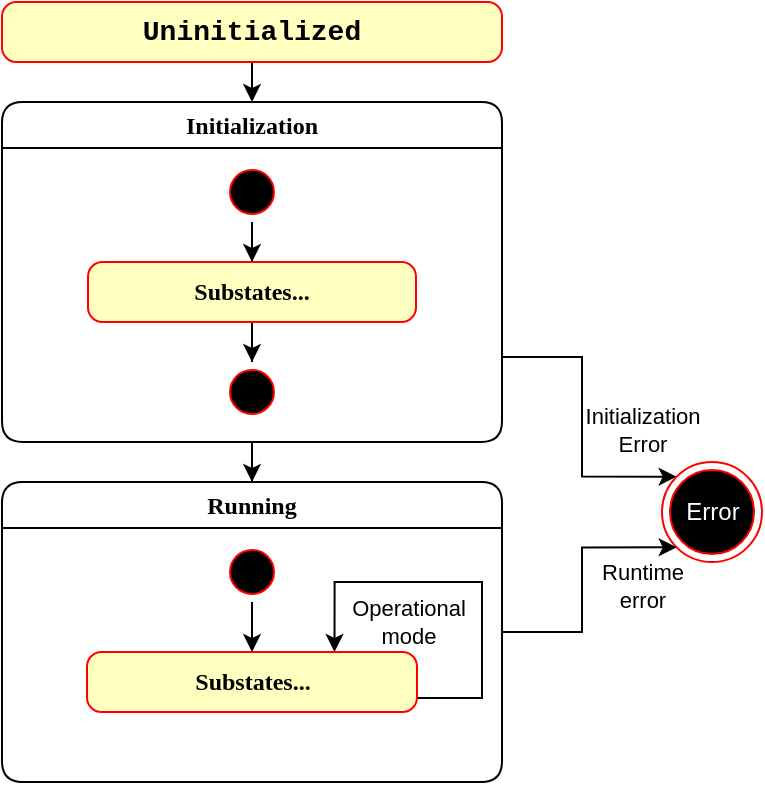<mxfile version="25.0.2" pages="3">
  <diagram name="main-states" id="58cdce13-f638-feb5-8d6f-7d28b1aa9fa0">
    <mxGraphModel dx="988" dy="570" grid="1" gridSize="10" guides="1" tooltips="1" connect="1" arrows="1" fold="1" page="1" pageScale="1" pageWidth="850" pageHeight="1100" background="none" math="0" shadow="0">
      <root>
        <mxCell id="0" />
        <mxCell id="1" parent="0" />
        <mxCell id="PFQiHImJ17TkMX3GmJmv-1" value="" style="edgeStyle=orthogonalEdgeStyle;rounded=0;orthogonalLoop=1;jettySize=auto;html=1;entryX=0.5;entryY=0;entryDx=0;entryDy=0;" parent="1" source="2a3bc250acf0617d-7" target="YCaPbYwMB-rLFw3AQthm-9" edge="1">
          <mxGeometry relative="1" as="geometry" />
        </mxCell>
        <mxCell id="PFQiHImJ17TkMX3GmJmv-5" value="Initialization&lt;div&gt;Error&lt;/div&gt;" style="edgeStyle=orthogonalEdgeStyle;rounded=0;orthogonalLoop=1;jettySize=auto;html=1;entryX=0;entryY=0;entryDx=0;entryDy=0;exitX=1;exitY=0.75;exitDx=0;exitDy=0;" parent="1" source="2a3bc250acf0617d-7" target="lnmyLv7E0nvJ5V2BPPeP-108" edge="1">
          <mxGeometry x="0.031" y="30" relative="1" as="geometry">
            <Array as="points">
              <mxPoint x="290" y="178" />
              <mxPoint x="290" y="237" />
            </Array>
            <mxPoint as="offset" />
          </mxGeometry>
        </mxCell>
        <mxCell id="2a3bc250acf0617d-7" value="Initialization" style="swimlane;whiteSpace=wrap;html=1;rounded=1;shadow=0;comic=0;labelBackgroundColor=none;strokeWidth=1;fontFamily=Verdana;fontSize=12;align=center;fontColor=#000000;startSize=23;" parent="1" vertex="1">
          <mxGeometry y="50" width="250" height="170" as="geometry" />
        </mxCell>
        <mxCell id="lnmyLv7E0nvJ5V2BPPeP-77" value="" style="edgeStyle=orthogonalEdgeStyle;rounded=0;orthogonalLoop=1;jettySize=auto;html=1;fontColor=#000000;labelBackgroundColor=none;entryX=0.5;entryY=0;entryDx=0;entryDy=0;" parent="2a3bc250acf0617d-7" source="lnmyLv7E0nvJ5V2BPPeP-75" target="lnmyLv7E0nvJ5V2BPPeP-73" edge="1">
          <mxGeometry relative="1" as="geometry">
            <mxPoint x="175" y="90" as="targetPoint" />
          </mxGeometry>
        </mxCell>
        <mxCell id="lnmyLv7E0nvJ5V2BPPeP-75" value="" style="ellipse;html=1;shape=startState;fillColor=#000000;strokeColor=#ff0000;fontColor=#000000;labelBackgroundColor=none;" parent="2a3bc250acf0617d-7" vertex="1">
          <mxGeometry x="110" y="30" width="30" height="30" as="geometry" />
        </mxCell>
        <mxCell id="sRDE5YGll1n8v8kdBvvB-14" style="edgeStyle=orthogonalEdgeStyle;rounded=0;orthogonalLoop=1;jettySize=auto;html=1;entryX=0.5;entryY=0;entryDx=0;entryDy=0;fontColor=#000000;labelBackgroundColor=none;" parent="2a3bc250acf0617d-7" source="lnmyLv7E0nvJ5V2BPPeP-73" target="lnmyLv7E0nvJ5V2BPPeP-101" edge="1">
          <mxGeometry relative="1" as="geometry">
            <mxPoint x="175" y="140" as="sourcePoint" />
          </mxGeometry>
        </mxCell>
        <mxCell id="lnmyLv7E0nvJ5V2BPPeP-101" value="" style="ellipse;html=1;shape=startState;fillColor=#000000;strokeColor=#ff0000;fontColor=#000000;labelBackgroundColor=none;" parent="2a3bc250acf0617d-7" vertex="1">
          <mxGeometry x="110" y="130" width="30" height="30" as="geometry" />
        </mxCell>
        <mxCell id="Uv8AktnY9Jy_LXTRoU4h-3" value="NO" style="edgeStyle=orthogonalEdgeStyle;rounded=0;orthogonalLoop=1;jettySize=auto;html=1;exitX=1;exitY=0.5;exitDx=0;exitDy=0;entryX=1;entryY=0.5;entryDx=0;entryDy=0;jumpStyle=arc;align=left;" parent="2a3bc250acf0617d-7" edge="1">
          <mxGeometry relative="1" as="geometry">
            <Array as="points">
              <mxPoint x="360" y="438" />
              <mxPoint x="360" y="625" />
            </Array>
            <mxPoint x="263.75" y="625" as="targetPoint" />
          </mxGeometry>
        </mxCell>
        <mxCell id="lnmyLv7E0nvJ5V2BPPeP-73" value="&lt;b&gt;Substates...&lt;/b&gt;" style="rounded=1;whiteSpace=wrap;html=1;arcSize=24;fillColor=#ffffc0;strokeColor=#ff0000;shadow=0;comic=0;labelBackgroundColor=none;fontFamily=Verdana;fontSize=12;fontColor=#000000;align=center;" parent="2a3bc250acf0617d-7" vertex="1">
          <mxGeometry x="43" y="80" width="164" height="30" as="geometry" />
        </mxCell>
        <mxCell id="lnmyLv7E0nvJ5V2BPPeP-145" style="edgeStyle=orthogonalEdgeStyle;rounded=0;orthogonalLoop=1;jettySize=auto;html=1;exitX=0.5;exitY=1;exitDx=0;exitDy=0;entryX=0.5;entryY=0;entryDx=0;entryDy=0;fontColor=#000000;labelBackgroundColor=none;" parent="1" source="lnmyLv7E0nvJ5V2BPPeP-144" target="2a3bc250acf0617d-7" edge="1">
          <mxGeometry relative="1" as="geometry">
            <mxPoint x="182.5" y="60" as="targetPoint" />
          </mxGeometry>
        </mxCell>
        <mxCell id="lnmyLv7E0nvJ5V2BPPeP-144" value="&lt;div style=&quot;font-family: Consolas, &amp;quot;Courier New&amp;quot;, monospace; font-size: 14px; line-height: 19px; white-space: pre;&quot;&gt;Uninitialized&lt;/div&gt;" style="rounded=1;whiteSpace=wrap;html=1;arcSize=24;fillColor=#ffffc0;strokeColor=#ff0000;shadow=0;comic=0;labelBackgroundColor=none;fontFamily=Verdana;fontSize=12;fontColor=#000000;align=center;fontStyle=1" parent="1" vertex="1">
          <mxGeometry width="250" height="30" as="geometry" />
        </mxCell>
        <mxCell id="lnmyLv7E0nvJ5V2BPPeP-108" value="&lt;font&gt;Error&lt;/font&gt;" style="ellipse;html=1;shape=endState;fillColor=#000000;strokeColor=#ff0000;fontColor=#ffffff;labelBackgroundColor=none;" parent="1" vertex="1">
          <mxGeometry x="330" y="230" width="50" height="50" as="geometry" />
        </mxCell>
        <mxCell id="PFQiHImJ17TkMX3GmJmv-7" value="Runtime&lt;div&gt;error&lt;/div&gt;" style="edgeStyle=orthogonalEdgeStyle;rounded=0;orthogonalLoop=1;jettySize=auto;html=1;entryX=0;entryY=1;entryDx=0;entryDy=0;exitX=1;exitY=0.5;exitDx=0;exitDy=0;" parent="1" source="YCaPbYwMB-rLFw3AQthm-9" target="lnmyLv7E0nvJ5V2BPPeP-108" edge="1">
          <mxGeometry x="-0.022" y="-30" relative="1" as="geometry">
            <Array as="points">
              <mxPoint x="290" y="315" />
              <mxPoint x="290" y="273" />
            </Array>
            <mxPoint as="offset" />
          </mxGeometry>
        </mxCell>
        <mxCell id="YCaPbYwMB-rLFw3AQthm-9" value="Running" style="swimlane;whiteSpace=wrap;html=1;rounded=1;shadow=0;comic=0;labelBackgroundColor=none;strokeWidth=1;fontFamily=Verdana;fontSize=12;align=center;fontColor=#000000;startSize=23;" parent="1" vertex="1">
          <mxGeometry y="240" width="250" height="150" as="geometry" />
        </mxCell>
        <mxCell id="YCaPbYwMB-rLFw3AQthm-11" value="" style="edgeStyle=orthogonalEdgeStyle;rounded=0;orthogonalLoop=1;jettySize=auto;html=1;fontColor=#000000;labelBackgroundColor=none;entryX=0.5;entryY=0;entryDx=0;entryDy=0;" parent="YCaPbYwMB-rLFw3AQthm-9" source="YCaPbYwMB-rLFw3AQthm-12" target="YCaPbYwMB-rLFw3AQthm-10" edge="1">
          <mxGeometry relative="1" as="geometry">
            <mxPoint x="175" y="90" as="targetPoint" />
          </mxGeometry>
        </mxCell>
        <mxCell id="YCaPbYwMB-rLFw3AQthm-12" value="" style="ellipse;html=1;shape=startState;fillColor=#000000;strokeColor=#ff0000;fontColor=#000000;labelBackgroundColor=none;" parent="YCaPbYwMB-rLFw3AQthm-9" vertex="1">
          <mxGeometry x="110" y="30" width="30" height="30" as="geometry" />
        </mxCell>
        <mxCell id="YCaPbYwMB-rLFw3AQthm-15" value="NO" style="edgeStyle=orthogonalEdgeStyle;rounded=0;orthogonalLoop=1;jettySize=auto;html=1;exitX=1;exitY=0.5;exitDx=0;exitDy=0;entryX=1;entryY=0.5;entryDx=0;entryDy=0;jumpStyle=arc;align=left;" parent="YCaPbYwMB-rLFw3AQthm-9" edge="1">
          <mxGeometry relative="1" as="geometry">
            <Array as="points">
              <mxPoint x="360" y="438" />
              <mxPoint x="360" y="625" />
            </Array>
            <mxPoint x="263.75" y="625" as="targetPoint" />
          </mxGeometry>
        </mxCell>
        <mxCell id="PFQiHImJ17TkMX3GmJmv-10" value="Operational&lt;div&gt;mode&lt;/div&gt;" style="edgeStyle=orthogonalEdgeStyle;rounded=0;orthogonalLoop=1;jettySize=auto;html=1;entryX=0.75;entryY=0;entryDx=0;entryDy=0;exitX=1;exitY=0.5;exitDx=0;exitDy=0;" parent="YCaPbYwMB-rLFw3AQthm-9" source="YCaPbYwMB-rLFw3AQthm-10" target="YCaPbYwMB-rLFw3AQthm-10" edge="1">
          <mxGeometry x="0.308" y="20" relative="1" as="geometry">
            <mxPoint x="260" y="110" as="sourcePoint" />
            <mxPoint x="347" y="-7" as="targetPoint" />
            <Array as="points">
              <mxPoint x="240" y="108" />
              <mxPoint x="240" y="50" />
              <mxPoint x="166" y="50" />
            </Array>
            <mxPoint as="offset" />
          </mxGeometry>
        </mxCell>
        <mxCell id="YCaPbYwMB-rLFw3AQthm-10" value="&lt;b&gt;Substates...&lt;/b&gt;" style="rounded=1;whiteSpace=wrap;html=1;arcSize=24;fillColor=#ffffc0;strokeColor=#ff0000;shadow=0;comic=0;labelBackgroundColor=none;fontFamily=Verdana;fontSize=12;fontColor=#000000;align=center;" parent="YCaPbYwMB-rLFw3AQthm-9" vertex="1">
          <mxGeometry x="42.5" y="85" width="165" height="30" as="geometry" />
        </mxCell>
      </root>
    </mxGraphModel>
  </diagram>
  <diagram name="states-and-substates" id="6OSdCmMOTxlVgluyXtKk">
    <mxGraphModel dx="1185" dy="684" grid="1" gridSize="10" guides="1" tooltips="1" connect="1" arrows="1" fold="1" page="1" pageScale="1" pageWidth="850" pageHeight="1100" background="none" math="0" shadow="0">
      <root>
        <mxCell id="QE9kOOVTx9n2vQyjfKDM-0" />
        <mxCell id="QE9kOOVTx9n2vQyjfKDM-1" parent="QE9kOOVTx9n2vQyjfKDM-0" />
        <mxCell id="XBgk_bB2Fio0rkLTtcFg-0" value="a" style="edgeStyle=orthogonalEdgeStyle;rounded=0;orthogonalLoop=1;jettySize=auto;html=1;entryX=0.5;entryY=0;entryDx=0;entryDy=0;" parent="QE9kOOVTx9n2vQyjfKDM-1" source="XBgk_bB2Fio0rkLTtcFg-2" target="XBgk_bB2Fio0rkLTtcFg-16" edge="1">
          <mxGeometry relative="1" as="geometry" />
        </mxCell>
        <mxCell id="XBgk_bB2Fio0rkLTtcFg-1" value="Initialization&lt;div&gt;Error&lt;/div&gt;" style="edgeStyle=orthogonalEdgeStyle;rounded=0;orthogonalLoop=1;jettySize=auto;html=1;entryX=0;entryY=0;entryDx=0;entryDy=0;exitX=1;exitY=0.5;exitDx=0;exitDy=0;" parent="QE9kOOVTx9n2vQyjfKDM-1" source="XBgk_bB2Fio0rkLTtcFg-8" target="XBgk_bB2Fio0rkLTtcFg-14" edge="1">
          <mxGeometry x="0.726" y="17" relative="1" as="geometry">
            <Array as="points">
              <mxPoint x="290" y="145" />
              <mxPoint x="290" y="267" />
            </Array>
            <mxPoint as="offset" />
          </mxGeometry>
        </mxCell>
        <mxCell id="XBgk_bB2Fio0rkLTtcFg-2" value="Initialization" style="swimlane;whiteSpace=wrap;html=1;rounded=1;shadow=0;comic=0;labelBackgroundColor=none;strokeWidth=1;fontFamily=Verdana;fontSize=12;align=center;fontColor=#000000;startSize=23;" parent="QE9kOOVTx9n2vQyjfKDM-1" vertex="1">
          <mxGeometry y="50" width="250" height="270" as="geometry" />
        </mxCell>
        <mxCell id="XBgk_bB2Fio0rkLTtcFg-3" value="" style="edgeStyle=orthogonalEdgeStyle;rounded=0;orthogonalLoop=1;jettySize=auto;html=1;fontColor=#000000;labelBackgroundColor=none;entryX=0.5;entryY=0;entryDx=0;entryDy=0;" parent="XBgk_bB2Fio0rkLTtcFg-2" source="XBgk_bB2Fio0rkLTtcFg-4" target="XBgk_bB2Fio0rkLTtcFg-8" edge="1">
          <mxGeometry relative="1" as="geometry">
            <mxPoint x="175" y="90" as="targetPoint" />
          </mxGeometry>
        </mxCell>
        <mxCell id="XBgk_bB2Fio0rkLTtcFg-4" value="" style="ellipse;html=1;shape=startState;fillColor=#000000;strokeColor=#ff0000;fontColor=#000000;labelBackgroundColor=none;" parent="XBgk_bB2Fio0rkLTtcFg-2" vertex="1">
          <mxGeometry x="110" y="30" width="30" height="30" as="geometry" />
        </mxCell>
        <mxCell id="XBgk_bB2Fio0rkLTtcFg-5" style="edgeStyle=orthogonalEdgeStyle;rounded=0;orthogonalLoop=1;jettySize=auto;html=1;entryX=0.5;entryY=0;entryDx=0;entryDy=0;fontColor=#000000;labelBackgroundColor=none;" parent="XBgk_bB2Fio0rkLTtcFg-2" target="XBgk_bB2Fio0rkLTtcFg-6" edge="1">
          <mxGeometry relative="1" as="geometry">
            <mxPoint x="125" y="210" as="sourcePoint" />
          </mxGeometry>
        </mxCell>
        <mxCell id="XBgk_bB2Fio0rkLTtcFg-6" value="" style="ellipse;html=1;shape=startState;fillColor=#000000;strokeColor=#ff0000;fontColor=#000000;labelBackgroundColor=none;" parent="XBgk_bB2Fio0rkLTtcFg-2" vertex="1">
          <mxGeometry x="110" y="230" width="30" height="30" as="geometry" />
        </mxCell>
        <mxCell id="XBgk_bB2Fio0rkLTtcFg-7" value="NO" style="edgeStyle=orthogonalEdgeStyle;rounded=0;orthogonalLoop=1;jettySize=auto;html=1;exitX=1;exitY=0.5;exitDx=0;exitDy=0;entryX=1;entryY=0.5;entryDx=0;entryDy=0;jumpStyle=arc;align=left;" parent="XBgk_bB2Fio0rkLTtcFg-2" edge="1">
          <mxGeometry relative="1" as="geometry">
            <Array as="points">
              <mxPoint x="360" y="438" />
              <mxPoint x="360" y="625" />
            </Array>
            <mxPoint x="263.75" y="625" as="targetPoint" />
          </mxGeometry>
        </mxCell>
        <mxCell id="XBgk_bB2Fio0rkLTtcFg-24" value="" style="edgeStyle=orthogonalEdgeStyle;rounded=0;orthogonalLoop=1;jettySize=auto;html=1;" parent="XBgk_bB2Fio0rkLTtcFg-2" source="XBgk_bB2Fio0rkLTtcFg-8" target="XBgk_bB2Fio0rkLTtcFg-23" edge="1">
          <mxGeometry relative="1" as="geometry" />
        </mxCell>
        <mxCell id="XBgk_bB2Fio0rkLTtcFg-8" value="&lt;b&gt;I&lt;sub&gt;0&lt;/sub&gt;&lt;/b&gt;" style="rounded=1;whiteSpace=wrap;html=1;arcSize=24;fillColor=#ffffc0;strokeColor=#ff0000;shadow=0;comic=0;labelBackgroundColor=none;fontFamily=Verdana;fontSize=12;fontColor=#000000;align=center;" parent="XBgk_bB2Fio0rkLTtcFg-2" vertex="1">
          <mxGeometry x="43" y="80" width="164" height="30" as="geometry" />
        </mxCell>
        <mxCell id="XBgk_bB2Fio0rkLTtcFg-38" value="" style="edgeStyle=orthogonalEdgeStyle;rounded=0;orthogonalLoop=1;jettySize=auto;html=1;" parent="XBgk_bB2Fio0rkLTtcFg-2" source="XBgk_bB2Fio0rkLTtcFg-23" target="XBgk_bB2Fio0rkLTtcFg-37" edge="1">
          <mxGeometry relative="1" as="geometry" />
        </mxCell>
        <mxCell id="XBgk_bB2Fio0rkLTtcFg-23" value="&lt;b&gt;I&lt;span style=&quot;font-size: 10px;&quot;&gt;&lt;sub&gt;1&lt;/sub&gt;&lt;/span&gt;&lt;/b&gt;" style="rounded=1;whiteSpace=wrap;html=1;arcSize=24;fillColor=#ffffc0;strokeColor=#ff0000;shadow=0;comic=0;labelBackgroundColor=none;fontFamily=Verdana;fontSize=12;fontColor=#000000;align=center;" parent="XBgk_bB2Fio0rkLTtcFg-2" vertex="1">
          <mxGeometry x="43" y="130" width="164" height="30" as="geometry" />
        </mxCell>
        <mxCell id="XBgk_bB2Fio0rkLTtcFg-37" value="&lt;b&gt;I&lt;span style=&quot;font-size: 10px;&quot;&gt;&lt;sub&gt;exit&lt;/sub&gt;&lt;/span&gt;&lt;/b&gt;" style="rounded=1;whiteSpace=wrap;html=1;arcSize=24;fillColor=#ffffc0;strokeColor=#ff0000;shadow=0;comic=0;labelBackgroundColor=none;fontFamily=Verdana;fontSize=12;fontColor=#000000;align=center;" parent="XBgk_bB2Fio0rkLTtcFg-2" vertex="1">
          <mxGeometry x="43" y="180" width="164" height="30" as="geometry" />
        </mxCell>
        <mxCell id="XBgk_bB2Fio0rkLTtcFg-9" style="edgeStyle=orthogonalEdgeStyle;rounded=0;orthogonalLoop=1;jettySize=auto;html=1;exitX=0.5;exitY=1;exitDx=0;exitDy=0;entryX=0.5;entryY=0;entryDx=0;entryDy=0;fontColor=#000000;labelBackgroundColor=none;" parent="QE9kOOVTx9n2vQyjfKDM-1" source="XBgk_bB2Fio0rkLTtcFg-10" target="XBgk_bB2Fio0rkLTtcFg-2" edge="1">
          <mxGeometry relative="1" as="geometry">
            <mxPoint x="182.5" y="60" as="targetPoint" />
          </mxGeometry>
        </mxCell>
        <mxCell id="XBgk_bB2Fio0rkLTtcFg-10" value="&lt;div style=&quot;font-family: Consolas, &amp;quot;Courier New&amp;quot;, monospace; font-size: 14px; line-height: 19px; white-space: pre;&quot;&gt;Uninitialized&lt;/div&gt;" style="rounded=1;whiteSpace=wrap;html=1;arcSize=24;fillColor=#ffffc0;strokeColor=#ff0000;shadow=0;comic=0;labelBackgroundColor=none;fontFamily=Verdana;fontSize=12;fontColor=#000000;align=center;fontStyle=1" parent="QE9kOOVTx9n2vQyjfKDM-1" vertex="1">
          <mxGeometry width="250" height="30" as="geometry" />
        </mxCell>
        <mxCell id="XBgk_bB2Fio0rkLTtcFg-14" value="&lt;font&gt;Error&lt;/font&gt;" style="ellipse;html=1;shape=endState;fillColor=#000000;strokeColor=#ff0000;fontColor=#ffffff;labelBackgroundColor=none;" parent="QE9kOOVTx9n2vQyjfKDM-1" vertex="1">
          <mxGeometry x="350" y="260" width="50" height="50" as="geometry" />
        </mxCell>
        <mxCell id="XBgk_bB2Fio0rkLTtcFg-16" value="Running" style="swimlane;whiteSpace=wrap;html=1;rounded=1;shadow=0;comic=0;labelBackgroundColor=none;strokeWidth=1;fontFamily=Verdana;fontSize=12;align=center;fontColor=#000000;startSize=23;" parent="QE9kOOVTx9n2vQyjfKDM-1" vertex="1">
          <mxGeometry y="340" width="250" height="230" as="geometry" />
        </mxCell>
        <mxCell id="XBgk_bB2Fio0rkLTtcFg-17" value="" style="edgeStyle=orthogonalEdgeStyle;rounded=0;orthogonalLoop=1;jettySize=auto;html=1;fontColor=#000000;labelBackgroundColor=none;entryX=0.5;entryY=0;entryDx=0;entryDy=0;" parent="XBgk_bB2Fio0rkLTtcFg-16" source="XBgk_bB2Fio0rkLTtcFg-18" target="XBgk_bB2Fio0rkLTtcFg-21" edge="1">
          <mxGeometry relative="1" as="geometry">
            <mxPoint x="175" y="90" as="targetPoint" />
          </mxGeometry>
        </mxCell>
        <mxCell id="XBgk_bB2Fio0rkLTtcFg-18" value="" style="ellipse;html=1;shape=startState;fillColor=#000000;strokeColor=#ff0000;fontColor=#000000;labelBackgroundColor=none;" parent="XBgk_bB2Fio0rkLTtcFg-16" vertex="1">
          <mxGeometry x="110" y="30" width="30" height="30" as="geometry" />
        </mxCell>
        <mxCell id="XBgk_bB2Fio0rkLTtcFg-19" value="NO" style="edgeStyle=orthogonalEdgeStyle;rounded=0;orthogonalLoop=1;jettySize=auto;html=1;exitX=1;exitY=0.5;exitDx=0;exitDy=0;entryX=1;entryY=0.5;entryDx=0;entryDy=0;jumpStyle=arc;align=left;" parent="XBgk_bB2Fio0rkLTtcFg-16" edge="1">
          <mxGeometry relative="1" as="geometry">
            <Array as="points">
              <mxPoint x="360" y="438" />
              <mxPoint x="360" y="625" />
            </Array>
            <mxPoint x="263.75" y="625" as="targetPoint" />
          </mxGeometry>
        </mxCell>
        <mxCell id="XBgk_bB2Fio0rkLTtcFg-20" value="Operational&lt;div&gt;mode&lt;/div&gt;" style="edgeStyle=orthogonalEdgeStyle;rounded=0;orthogonalLoop=1;jettySize=auto;html=1;entryX=0.75;entryY=0;entryDx=0;entryDy=0;exitX=1;exitY=0.5;exitDx=0;exitDy=0;" parent="XBgk_bB2Fio0rkLTtcFg-16" source="eg3AMlEauvUsy7v3r2ch-2" target="XBgk_bB2Fio0rkLTtcFg-21" edge="1">
          <mxGeometry x="0.467" y="20" relative="1" as="geometry">
            <mxPoint x="260" y="110" as="sourcePoint" />
            <mxPoint x="347" y="-7" as="targetPoint" />
            <Array as="points">
              <mxPoint x="240" y="205" />
              <mxPoint x="240" y="50" />
              <mxPoint x="166" y="50" />
            </Array>
            <mxPoint as="offset" />
          </mxGeometry>
        </mxCell>
        <mxCell id="eg3AMlEauvUsy7v3r2ch-1" value="" style="edgeStyle=orthogonalEdgeStyle;rounded=0;orthogonalLoop=1;jettySize=auto;html=1;" parent="XBgk_bB2Fio0rkLTtcFg-16" source="XBgk_bB2Fio0rkLTtcFg-21" target="eg3AMlEauvUsy7v3r2ch-0" edge="1">
          <mxGeometry relative="1" as="geometry" />
        </mxCell>
        <mxCell id="eg3AMlEauvUsy7v3r2ch-3" value="" style="edgeStyle=orthogonalEdgeStyle;rounded=0;orthogonalLoop=1;jettySize=auto;html=1;" parent="XBgk_bB2Fio0rkLTtcFg-16" source="eg3AMlEauvUsy7v3r2ch-0" target="eg3AMlEauvUsy7v3r2ch-2" edge="1">
          <mxGeometry relative="1" as="geometry" />
        </mxCell>
        <mxCell id="XBgk_bB2Fio0rkLTtcFg-21" value="&lt;b&gt;R&lt;sub&gt;0&lt;/sub&gt;&lt;/b&gt;" style="rounded=1;whiteSpace=wrap;html=1;arcSize=24;fillColor=#ffffc0;strokeColor=#ff0000;shadow=0;comic=0;labelBackgroundColor=none;fontFamily=Verdana;fontSize=12;fontColor=#000000;align=center;" parent="XBgk_bB2Fio0rkLTtcFg-16" vertex="1">
          <mxGeometry x="42.5" y="90" width="165" height="30" as="geometry" />
        </mxCell>
        <mxCell id="eg3AMlEauvUsy7v3r2ch-0" value="&lt;b&gt;R&lt;sub&gt;1&lt;/sub&gt;&lt;/b&gt;" style="rounded=1;whiteSpace=wrap;html=1;arcSize=24;fillColor=#ffffc0;strokeColor=#ff0000;shadow=0;comic=0;labelBackgroundColor=none;fontFamily=Verdana;fontSize=12;fontColor=#000000;align=center;" parent="XBgk_bB2Fio0rkLTtcFg-16" vertex="1">
          <mxGeometry x="42.5" y="140" width="165" height="30" as="geometry" />
        </mxCell>
        <mxCell id="eg3AMlEauvUsy7v3r2ch-2" value="&lt;b&gt;R&lt;sub&gt;2&lt;/sub&gt;&lt;/b&gt;" style="rounded=1;whiteSpace=wrap;html=1;arcSize=24;fillColor=#ffffc0;strokeColor=#ff0000;shadow=0;comic=0;labelBackgroundColor=none;fontFamily=Verdana;fontSize=12;fontColor=#000000;align=center;" parent="XBgk_bB2Fio0rkLTtcFg-16" vertex="1">
          <mxGeometry x="42.5" y="190" width="165" height="30" as="geometry" />
        </mxCell>
        <mxCell id="lnMyvOYni1x_MS2WvCpi-0" value="" style="edgeStyle=orthogonalEdgeStyle;rounded=0;orthogonalLoop=1;jettySize=auto;html=1;entryX=0;entryY=0;entryDx=0;entryDy=0;exitX=1;exitY=0.5;exitDx=0;exitDy=0;" parent="QE9kOOVTx9n2vQyjfKDM-1" source="XBgk_bB2Fio0rkLTtcFg-23" target="XBgk_bB2Fio0rkLTtcFg-14" edge="1">
          <mxGeometry x="0.031" y="30" relative="1" as="geometry">
            <Array as="points">
              <mxPoint x="290" y="195" />
              <mxPoint x="290" y="267" />
            </Array>
            <mxPoint as="offset" />
            <mxPoint x="217" y="155" as="sourcePoint" />
            <mxPoint x="347" y="247" as="targetPoint" />
          </mxGeometry>
        </mxCell>
        <mxCell id="lnMyvOYni1x_MS2WvCpi-2" value="" style="edgeStyle=orthogonalEdgeStyle;rounded=0;orthogonalLoop=1;jettySize=auto;html=1;entryX=0;entryY=1;entryDx=0;entryDy=0;exitX=1;exitY=0.5;exitDx=0;exitDy=0;jumpStyle=arc;" parent="QE9kOOVTx9n2vQyjfKDM-1" source="eg3AMlEauvUsy7v3r2ch-0" target="XBgk_bB2Fio0rkLTtcFg-14" edge="1">
          <mxGeometry x="0.626" y="-20" relative="1" as="geometry">
            <Array as="points">
              <mxPoint x="290" y="495" />
              <mxPoint x="290" y="303" />
            </Array>
            <mxPoint as="offset" />
            <mxPoint x="218" y="455" as="sourcePoint" />
            <mxPoint x="367" y="313" as="targetPoint" />
          </mxGeometry>
        </mxCell>
        <mxCell id="lnMyvOYni1x_MS2WvCpi-1" value="" style="edgeStyle=orthogonalEdgeStyle;rounded=0;orthogonalLoop=1;jettySize=auto;html=1;entryX=0;entryY=0;entryDx=0;entryDy=0;exitX=1;exitY=0.5;exitDx=0;exitDy=0;jumpStyle=arc;" parent="QE9kOOVTx9n2vQyjfKDM-1" source="XBgk_bB2Fio0rkLTtcFg-37" target="XBgk_bB2Fio0rkLTtcFg-14" edge="1">
          <mxGeometry x="0.031" y="30" relative="1" as="geometry">
            <Array as="points">
              <mxPoint x="290" y="245" />
              <mxPoint x="290" y="267" />
            </Array>
            <mxPoint as="offset" />
            <mxPoint x="217" y="205" as="sourcePoint" />
            <mxPoint x="347" y="247" as="targetPoint" />
          </mxGeometry>
        </mxCell>
        <mxCell id="XBgk_bB2Fio0rkLTtcFg-15" value="Runtime&lt;div&gt;error&lt;/div&gt;" style="edgeStyle=orthogonalEdgeStyle;rounded=0;orthogonalLoop=1;jettySize=auto;html=1;entryX=0;entryY=1;entryDx=0;entryDy=0;exitX=1;exitY=0.5;exitDx=0;exitDy=0;jumpStyle=arc;" parent="QE9kOOVTx9n2vQyjfKDM-1" source="XBgk_bB2Fio0rkLTtcFg-21" target="XBgk_bB2Fio0rkLTtcFg-14" edge="1">
          <mxGeometry x="0.744" y="-17" relative="1" as="geometry">
            <Array as="points">
              <mxPoint x="290" y="445" />
              <mxPoint x="290" y="303" />
            </Array>
            <mxPoint as="offset" />
          </mxGeometry>
        </mxCell>
        <mxCell id="lnMyvOYni1x_MS2WvCpi-3" value="" style="edgeStyle=orthogonalEdgeStyle;rounded=0;orthogonalLoop=1;jettySize=auto;html=1;entryX=0;entryY=1;entryDx=0;entryDy=0;exitX=1;exitY=0.75;exitDx=0;exitDy=0;jumpStyle=arc;" parent="QE9kOOVTx9n2vQyjfKDM-1" source="eg3AMlEauvUsy7v3r2ch-2" target="XBgk_bB2Fio0rkLTtcFg-14" edge="1">
          <mxGeometry x="0.626" y="-20" relative="1" as="geometry">
            <Array as="points">
              <mxPoint x="290" y="553" />
              <mxPoint x="290" y="303" />
            </Array>
            <mxPoint as="offset" />
            <mxPoint x="320" y="550" as="sourcePoint" />
            <mxPoint x="367" y="313" as="targetPoint" />
          </mxGeometry>
        </mxCell>
      </root>
    </mxGraphModel>
  </diagram>
  <diagram name="recoverable-error" id="iAIwsaLBU3egynXxrBCl">
    <mxGraphModel dx="1430" dy="826" grid="1" gridSize="10" guides="1" tooltips="1" connect="1" arrows="1" fold="1" page="1" pageScale="1" pageWidth="850" pageHeight="1100" background="none" math="0" shadow="0">
      <root>
        <mxCell id="xjQPuXueM-Yt2QuL7KMk-0" />
        <mxCell id="xjQPuXueM-Yt2QuL7KMk-1" parent="xjQPuXueM-Yt2QuL7KMk-0" />
        <mxCell id="xjQPuXueM-Yt2QuL7KMk-2" value="" style="edgeStyle=orthogonalEdgeStyle;rounded=0;orthogonalLoop=1;jettySize=auto;html=1;entryX=0.5;entryY=0;entryDx=0;entryDy=0;" edge="1" parent="xjQPuXueM-Yt2QuL7KMk-1" source="xjQPuXueM-Yt2QuL7KMk-4" target="xjQPuXueM-Yt2QuL7KMk-15">
          <mxGeometry relative="1" as="geometry" />
        </mxCell>
        <mxCell id="xjQPuXueM-Yt2QuL7KMk-3" value="Recover" style="edgeStyle=orthogonalEdgeStyle;rounded=0;orthogonalLoop=1;jettySize=auto;html=1;entryX=1;entryY=0.5;entryDx=0;entryDy=0;exitX=1;exitY=0.5;exitDx=0;exitDy=0;dashed=1;" edge="1" parent="xjQPuXueM-Yt2QuL7KMk-1" source="xjQPuXueM-Yt2QuL7KMk-13" target="xjQPuXueM-Yt2QuL7KMk-12">
          <mxGeometry x="-0.27" y="25" relative="1" as="geometry">
            <Array as="points">
              <mxPoint x="390" y="255" />
              <mxPoint x="390" y="15" />
            </Array>
            <mxPoint as="offset" />
            <mxPoint x="460" y="180" as="sourcePoint" />
            <mxPoint x="547.322" y="267.322" as="targetPoint" />
          </mxGeometry>
        </mxCell>
        <mxCell id="xjQPuXueM-Yt2QuL7KMk-4" value="Initialization" style="swimlane;whiteSpace=wrap;html=1;rounded=1;shadow=0;comic=0;labelBackgroundColor=none;strokeWidth=1;fontFamily=Verdana;fontSize=12;align=center;fontColor=#000000;startSize=23;" vertex="1" parent="xjQPuXueM-Yt2QuL7KMk-1">
          <mxGeometry y="50" width="250" height="170" as="geometry" />
        </mxCell>
        <mxCell id="xjQPuXueM-Yt2QuL7KMk-5" value="" style="edgeStyle=orthogonalEdgeStyle;rounded=0;orthogonalLoop=1;jettySize=auto;html=1;fontColor=#000000;labelBackgroundColor=none;entryX=0.5;entryY=0;entryDx=0;entryDy=0;" edge="1" parent="xjQPuXueM-Yt2QuL7KMk-4" source="xjQPuXueM-Yt2QuL7KMk-6" target="xjQPuXueM-Yt2QuL7KMk-10">
          <mxGeometry relative="1" as="geometry">
            <mxPoint x="175" y="90" as="targetPoint" />
          </mxGeometry>
        </mxCell>
        <mxCell id="xjQPuXueM-Yt2QuL7KMk-6" value="" style="ellipse;html=1;shape=startState;fillColor=#000000;strokeColor=#ff0000;fontColor=#000000;labelBackgroundColor=none;" vertex="1" parent="xjQPuXueM-Yt2QuL7KMk-4">
          <mxGeometry x="110" y="30" width="30" height="30" as="geometry" />
        </mxCell>
        <mxCell id="xjQPuXueM-Yt2QuL7KMk-7" style="edgeStyle=orthogonalEdgeStyle;rounded=0;orthogonalLoop=1;jettySize=auto;html=1;entryX=0.5;entryY=0;entryDx=0;entryDy=0;fontColor=#000000;labelBackgroundColor=none;" edge="1" parent="xjQPuXueM-Yt2QuL7KMk-4" source="xjQPuXueM-Yt2QuL7KMk-10" target="xjQPuXueM-Yt2QuL7KMk-8">
          <mxGeometry relative="1" as="geometry">
            <mxPoint x="175" y="140" as="sourcePoint" />
          </mxGeometry>
        </mxCell>
        <mxCell id="xjQPuXueM-Yt2QuL7KMk-8" value="" style="ellipse;html=1;shape=startState;fillColor=#000000;strokeColor=#ff0000;fontColor=#000000;labelBackgroundColor=none;" vertex="1" parent="xjQPuXueM-Yt2QuL7KMk-4">
          <mxGeometry x="110" y="130" width="30" height="30" as="geometry" />
        </mxCell>
        <mxCell id="xjQPuXueM-Yt2QuL7KMk-9" value="NO" style="edgeStyle=orthogonalEdgeStyle;rounded=0;orthogonalLoop=1;jettySize=auto;html=1;exitX=1;exitY=0.5;exitDx=0;exitDy=0;entryX=1;entryY=0.5;entryDx=0;entryDy=0;jumpStyle=arc;align=left;" edge="1" parent="xjQPuXueM-Yt2QuL7KMk-4">
          <mxGeometry relative="1" as="geometry">
            <Array as="points">
              <mxPoint x="360" y="438" />
              <mxPoint x="360" y="625" />
            </Array>
            <mxPoint x="263.75" y="625" as="targetPoint" />
          </mxGeometry>
        </mxCell>
        <mxCell id="xjQPuXueM-Yt2QuL7KMk-10" value="&lt;b&gt;Substates...&lt;/b&gt;" style="rounded=1;whiteSpace=wrap;html=1;arcSize=24;fillColor=#ffffc0;strokeColor=#ff0000;shadow=0;comic=0;labelBackgroundColor=none;fontFamily=Verdana;fontSize=12;fontColor=#000000;align=center;" vertex="1" parent="xjQPuXueM-Yt2QuL7KMk-4">
          <mxGeometry x="43" y="80" width="164" height="30" as="geometry" />
        </mxCell>
        <mxCell id="xjQPuXueM-Yt2QuL7KMk-11" style="edgeStyle=orthogonalEdgeStyle;rounded=0;orthogonalLoop=1;jettySize=auto;html=1;exitX=0.5;exitY=1;exitDx=0;exitDy=0;entryX=0.5;entryY=0;entryDx=0;entryDy=0;fontColor=#000000;labelBackgroundColor=none;" edge="1" parent="xjQPuXueM-Yt2QuL7KMk-1" source="xjQPuXueM-Yt2QuL7KMk-12" target="xjQPuXueM-Yt2QuL7KMk-4">
          <mxGeometry relative="1" as="geometry">
            <mxPoint x="182.5" y="60" as="targetPoint" />
          </mxGeometry>
        </mxCell>
        <mxCell id="xjQPuXueM-Yt2QuL7KMk-12" value="&lt;div style=&quot;font-family: Consolas, &amp;quot;Courier New&amp;quot;, monospace; font-size: 14px; line-height: 19px; white-space: pre;&quot;&gt;Uninitialized&lt;/div&gt;" style="rounded=1;whiteSpace=wrap;html=1;arcSize=24;fillColor=#ffffc0;strokeColor=#ff0000;shadow=0;comic=0;labelBackgroundColor=none;fontFamily=Verdana;fontSize=12;fontColor=#000000;align=center;fontStyle=1" vertex="1" parent="xjQPuXueM-Yt2QuL7KMk-1">
          <mxGeometry width="250" height="30" as="geometry" />
        </mxCell>
        <mxCell id="xjQPuXueM-Yt2QuL7KMk-13" value="&lt;font&gt;Error&lt;/font&gt;" style="ellipse;html=1;shape=endState;fillColor=#000000;strokeColor=#ff0000;fontColor=#ffffff;labelBackgroundColor=none;" vertex="1" parent="xjQPuXueM-Yt2QuL7KMk-1">
          <mxGeometry x="330" y="230" width="50" height="50" as="geometry" />
        </mxCell>
        <mxCell id="xjQPuXueM-Yt2QuL7KMk-14" value="Runtime&lt;div&gt;error&lt;/div&gt;" style="edgeStyle=orthogonalEdgeStyle;rounded=0;orthogonalLoop=1;jettySize=auto;html=1;entryX=0;entryY=1;entryDx=0;entryDy=0;exitX=1;exitY=0.5;exitDx=0;exitDy=0;" edge="1" parent="xjQPuXueM-Yt2QuL7KMk-1" source="xjQPuXueM-Yt2QuL7KMk-15" target="xjQPuXueM-Yt2QuL7KMk-13">
          <mxGeometry x="-0.022" y="-30" relative="1" as="geometry">
            <Array as="points">
              <mxPoint x="290" y="315" />
              <mxPoint x="290" y="273" />
            </Array>
            <mxPoint as="offset" />
          </mxGeometry>
        </mxCell>
        <mxCell id="xjQPuXueM-Yt2QuL7KMk-15" value="Running" style="swimlane;whiteSpace=wrap;html=1;rounded=1;shadow=0;comic=0;labelBackgroundColor=none;strokeWidth=1;fontFamily=Verdana;fontSize=12;align=center;fontColor=#000000;startSize=23;" vertex="1" parent="xjQPuXueM-Yt2QuL7KMk-1">
          <mxGeometry y="240" width="250" height="150" as="geometry" />
        </mxCell>
        <mxCell id="xjQPuXueM-Yt2QuL7KMk-16" value="" style="edgeStyle=orthogonalEdgeStyle;rounded=0;orthogonalLoop=1;jettySize=auto;html=1;fontColor=#000000;labelBackgroundColor=none;entryX=0.5;entryY=0;entryDx=0;entryDy=0;" edge="1" parent="xjQPuXueM-Yt2QuL7KMk-15" source="xjQPuXueM-Yt2QuL7KMk-17" target="xjQPuXueM-Yt2QuL7KMk-20">
          <mxGeometry relative="1" as="geometry">
            <mxPoint x="175" y="90" as="targetPoint" />
          </mxGeometry>
        </mxCell>
        <mxCell id="xjQPuXueM-Yt2QuL7KMk-17" value="" style="ellipse;html=1;shape=startState;fillColor=#000000;strokeColor=#ff0000;fontColor=#000000;labelBackgroundColor=none;" vertex="1" parent="xjQPuXueM-Yt2QuL7KMk-15">
          <mxGeometry x="110" y="30" width="30" height="30" as="geometry" />
        </mxCell>
        <mxCell id="xjQPuXueM-Yt2QuL7KMk-18" value="NO" style="edgeStyle=orthogonalEdgeStyle;rounded=0;orthogonalLoop=1;jettySize=auto;html=1;exitX=1;exitY=0.5;exitDx=0;exitDy=0;entryX=1;entryY=0.5;entryDx=0;entryDy=0;jumpStyle=arc;align=left;" edge="1" parent="xjQPuXueM-Yt2QuL7KMk-15">
          <mxGeometry relative="1" as="geometry">
            <Array as="points">
              <mxPoint x="360" y="438" />
              <mxPoint x="360" y="625" />
            </Array>
            <mxPoint x="263.75" y="625" as="targetPoint" />
          </mxGeometry>
        </mxCell>
        <mxCell id="xjQPuXueM-Yt2QuL7KMk-19" value="Operational&lt;div&gt;mode&lt;/div&gt;" style="edgeStyle=orthogonalEdgeStyle;rounded=0;orthogonalLoop=1;jettySize=auto;html=1;entryX=0.75;entryY=0;entryDx=0;entryDy=0;exitX=1;exitY=0.5;exitDx=0;exitDy=0;" edge="1" parent="xjQPuXueM-Yt2QuL7KMk-15" source="xjQPuXueM-Yt2QuL7KMk-20" target="xjQPuXueM-Yt2QuL7KMk-20">
          <mxGeometry x="0.308" y="20" relative="1" as="geometry">
            <mxPoint x="260" y="110" as="sourcePoint" />
            <mxPoint x="347" y="-7" as="targetPoint" />
            <Array as="points">
              <mxPoint x="240" y="108" />
              <mxPoint x="240" y="50" />
              <mxPoint x="166" y="50" />
            </Array>
            <mxPoint as="offset" />
          </mxGeometry>
        </mxCell>
        <mxCell id="xjQPuXueM-Yt2QuL7KMk-20" value="&lt;b&gt;Substates...&lt;/b&gt;" style="rounded=1;whiteSpace=wrap;html=1;arcSize=24;fillColor=#ffffc0;strokeColor=#ff0000;shadow=0;comic=0;labelBackgroundColor=none;fontFamily=Verdana;fontSize=12;fontColor=#000000;align=center;" vertex="1" parent="xjQPuXueM-Yt2QuL7KMk-15">
          <mxGeometry x="42.5" y="85" width="165" height="30" as="geometry" />
        </mxCell>
        <mxCell id="_3k-2BoqyXT2CQ9TA1ai-0" value="Initialization&lt;div&gt;Error&lt;/div&gt;" style="edgeStyle=orthogonalEdgeStyle;rounded=0;orthogonalLoop=1;jettySize=auto;html=1;entryX=0;entryY=0;entryDx=0;entryDy=0;exitX=1;exitY=0.75;exitDx=0;exitDy=0;" edge="1" parent="xjQPuXueM-Yt2QuL7KMk-1" source="xjQPuXueM-Yt2QuL7KMk-4" target="xjQPuXueM-Yt2QuL7KMk-13">
          <mxGeometry x="0.031" y="30" relative="1" as="geometry">
            <Array as="points">
              <mxPoint x="250" y="180" />
              <mxPoint x="300" y="180" />
              <mxPoint x="300" y="237" />
            </Array>
            <mxPoint as="offset" />
            <mxPoint x="250" y="160" as="sourcePoint" />
            <mxPoint x="347" y="247" as="targetPoint" />
          </mxGeometry>
        </mxCell>
      </root>
    </mxGraphModel>
  </diagram>
</mxfile>
